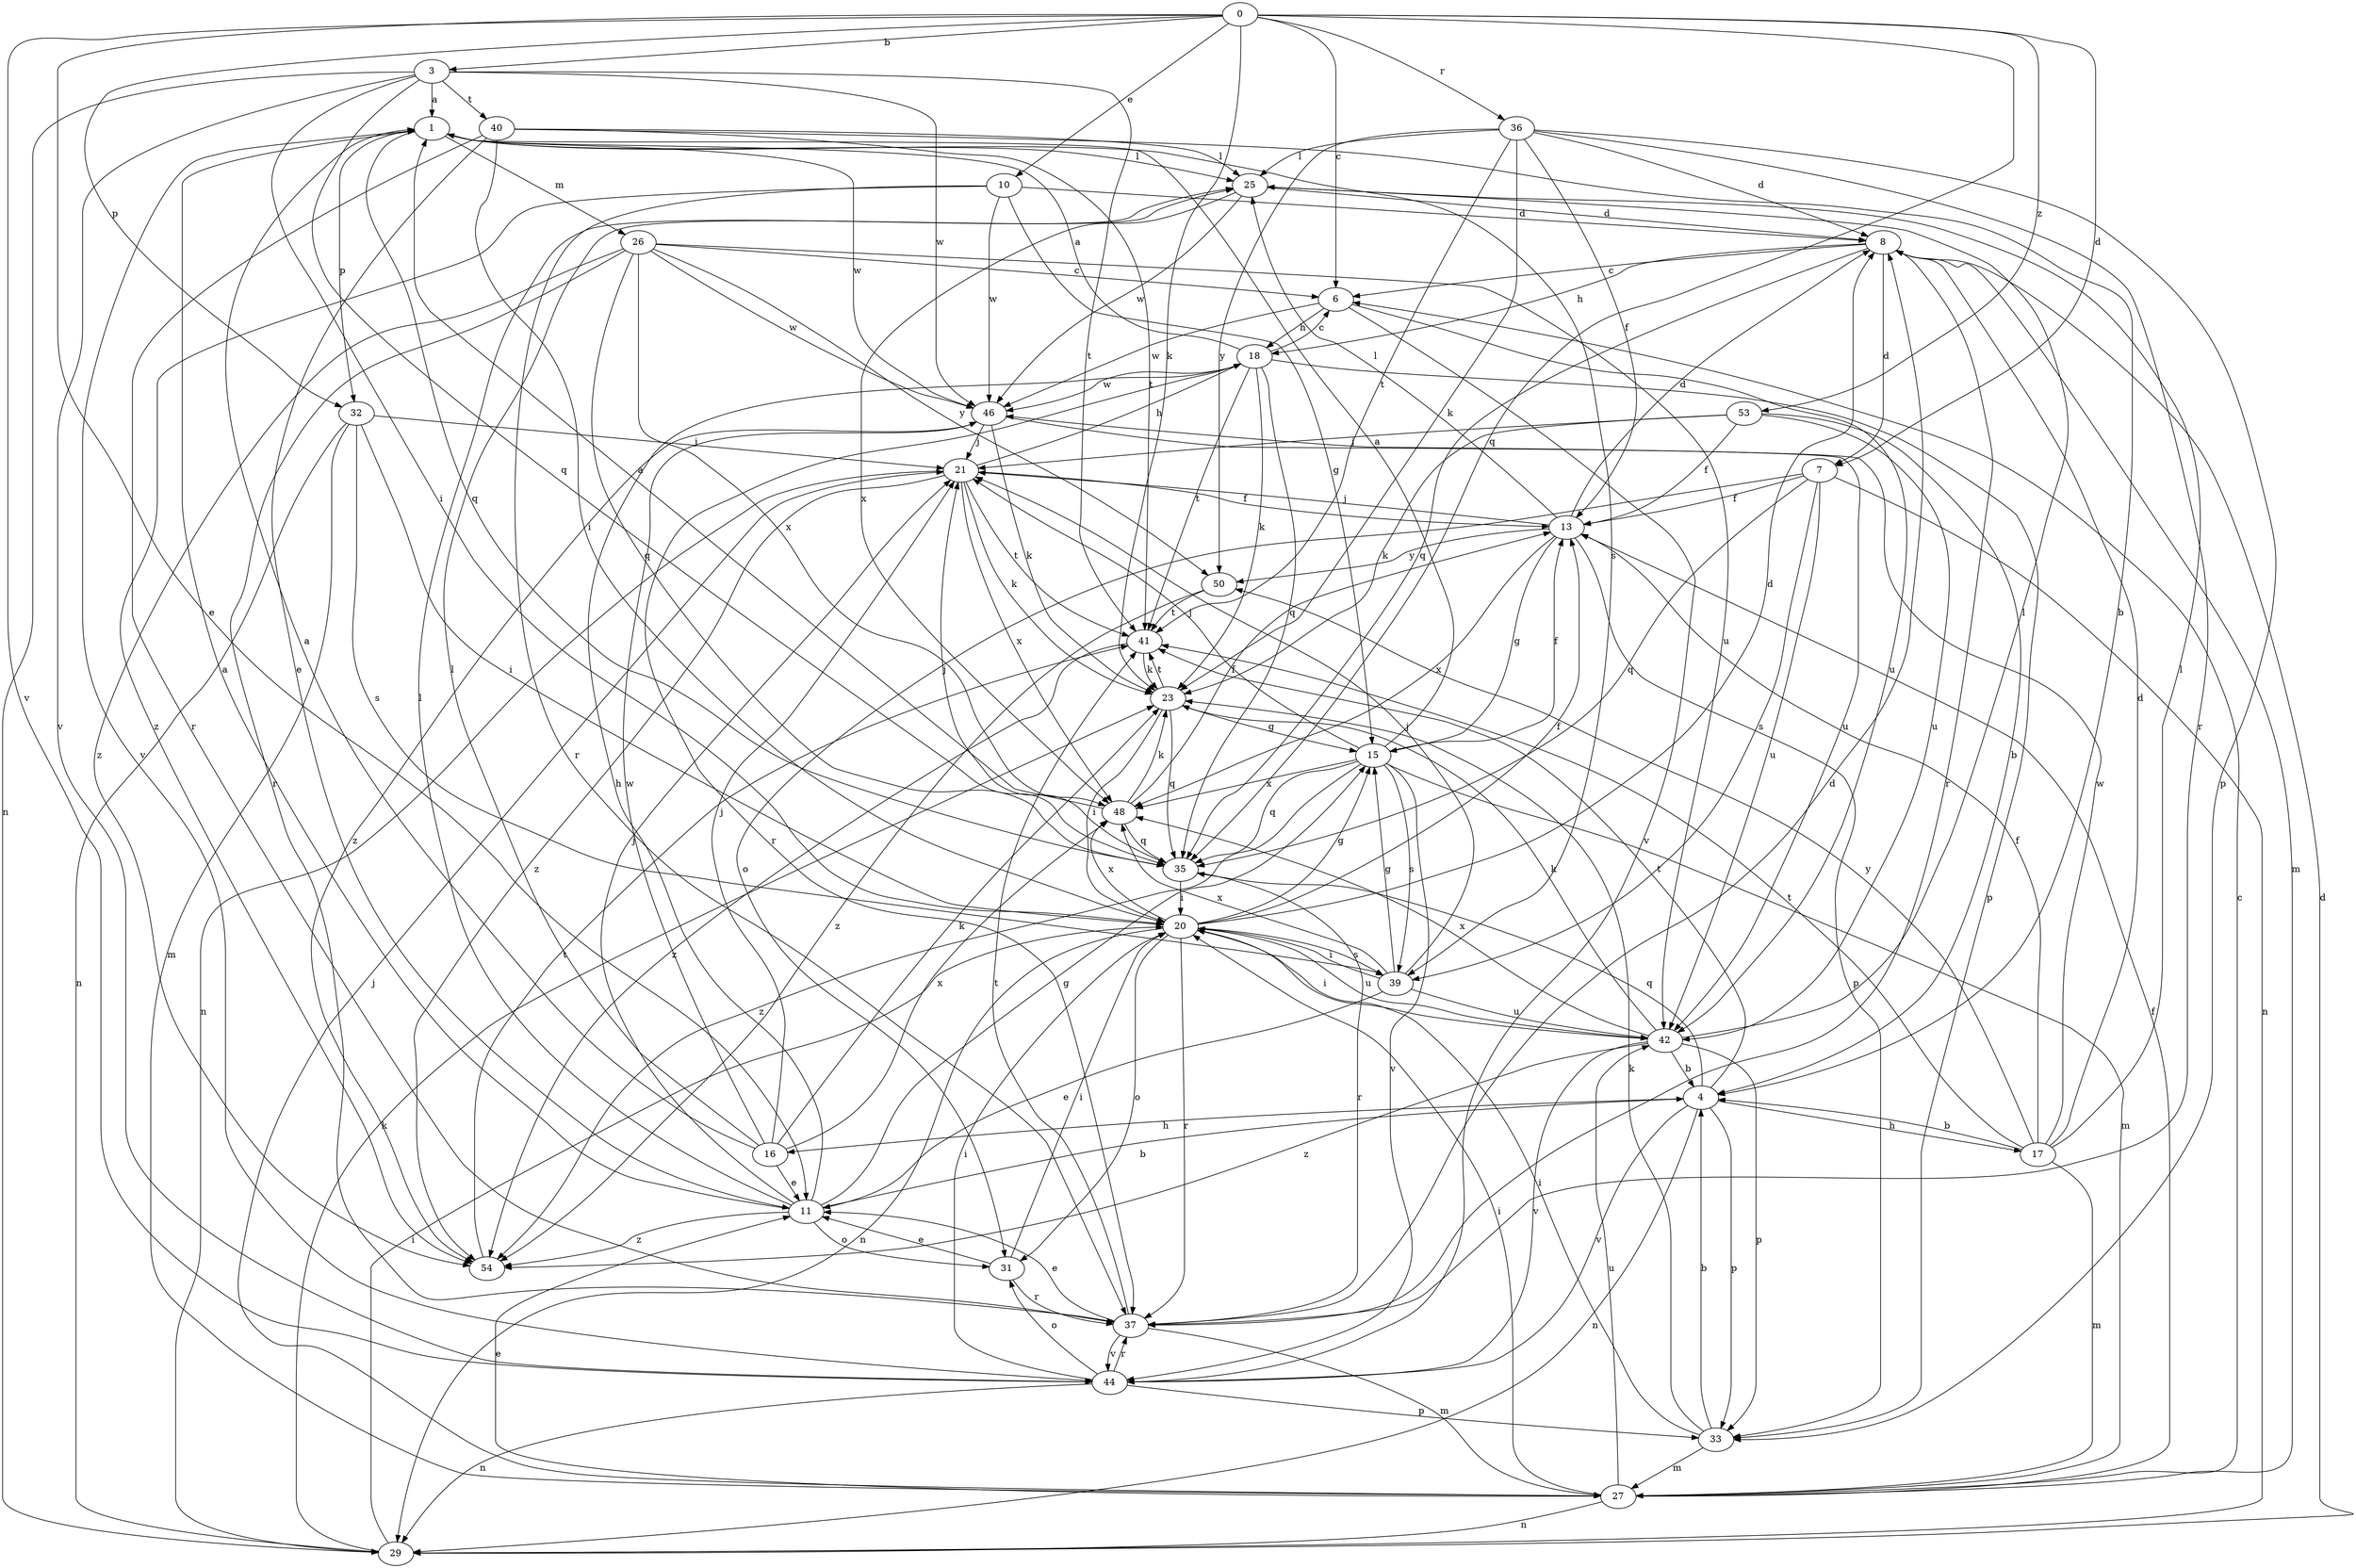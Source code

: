strict digraph  {
0;
1;
3;
4;
6;
7;
8;
10;
11;
13;
15;
16;
17;
18;
20;
21;
23;
25;
26;
27;
29;
31;
32;
33;
35;
36;
37;
39;
40;
41;
42;
44;
46;
48;
50;
53;
54;
0 -> 3  [label=b];
0 -> 6  [label=c];
0 -> 7  [label=d];
0 -> 10  [label=e];
0 -> 11  [label=e];
0 -> 23  [label=k];
0 -> 32  [label=p];
0 -> 35  [label=q];
0 -> 36  [label=r];
0 -> 44  [label=v];
0 -> 53  [label=z];
1 -> 25  [label=l];
1 -> 26  [label=m];
1 -> 32  [label=p];
1 -> 35  [label=q];
1 -> 39  [label=s];
1 -> 44  [label=v];
1 -> 46  [label=w];
3 -> 1  [label=a];
3 -> 20  [label=i];
3 -> 29  [label=n];
3 -> 35  [label=q];
3 -> 40  [label=t];
3 -> 41  [label=t];
3 -> 44  [label=v];
3 -> 46  [label=w];
4 -> 16  [label=h];
4 -> 17  [label=h];
4 -> 29  [label=n];
4 -> 33  [label=p];
4 -> 35  [label=q];
4 -> 41  [label=t];
4 -> 44  [label=v];
6 -> 18  [label=h];
6 -> 42  [label=u];
6 -> 44  [label=v];
6 -> 46  [label=w];
7 -> 13  [label=f];
7 -> 29  [label=n];
7 -> 31  [label=o];
7 -> 35  [label=q];
7 -> 39  [label=s];
7 -> 42  [label=u];
8 -> 6  [label=c];
8 -> 7  [label=d];
8 -> 18  [label=h];
8 -> 27  [label=m];
8 -> 35  [label=q];
8 -> 37  [label=r];
10 -> 8  [label=d];
10 -> 15  [label=g];
10 -> 37  [label=r];
10 -> 46  [label=w];
10 -> 54  [label=z];
11 -> 1  [label=a];
11 -> 4  [label=b];
11 -> 15  [label=g];
11 -> 18  [label=h];
11 -> 21  [label=j];
11 -> 25  [label=l];
11 -> 31  [label=o];
11 -> 54  [label=z];
13 -> 8  [label=d];
13 -> 15  [label=g];
13 -> 21  [label=j];
13 -> 25  [label=l];
13 -> 33  [label=p];
13 -> 48  [label=x];
13 -> 50  [label=y];
15 -> 1  [label=a];
15 -> 13  [label=f];
15 -> 21  [label=j];
15 -> 27  [label=m];
15 -> 35  [label=q];
15 -> 39  [label=s];
15 -> 44  [label=v];
15 -> 48  [label=x];
15 -> 54  [label=z];
16 -> 1  [label=a];
16 -> 11  [label=e];
16 -> 21  [label=j];
16 -> 23  [label=k];
16 -> 25  [label=l];
16 -> 46  [label=w];
16 -> 48  [label=x];
17 -> 4  [label=b];
17 -> 8  [label=d];
17 -> 13  [label=f];
17 -> 25  [label=l];
17 -> 27  [label=m];
17 -> 41  [label=t];
17 -> 46  [label=w];
17 -> 50  [label=y];
18 -> 1  [label=a];
18 -> 6  [label=c];
18 -> 23  [label=k];
18 -> 33  [label=p];
18 -> 35  [label=q];
18 -> 37  [label=r];
18 -> 41  [label=t];
18 -> 46  [label=w];
20 -> 8  [label=d];
20 -> 13  [label=f];
20 -> 15  [label=g];
20 -> 29  [label=n];
20 -> 31  [label=o];
20 -> 37  [label=r];
20 -> 39  [label=s];
20 -> 42  [label=u];
20 -> 48  [label=x];
21 -> 13  [label=f];
21 -> 18  [label=h];
21 -> 23  [label=k];
21 -> 29  [label=n];
21 -> 41  [label=t];
21 -> 48  [label=x];
21 -> 54  [label=z];
23 -> 15  [label=g];
23 -> 20  [label=i];
23 -> 35  [label=q];
23 -> 41  [label=t];
25 -> 8  [label=d];
25 -> 46  [label=w];
25 -> 48  [label=x];
26 -> 6  [label=c];
26 -> 35  [label=q];
26 -> 37  [label=r];
26 -> 42  [label=u];
26 -> 46  [label=w];
26 -> 48  [label=x];
26 -> 50  [label=y];
26 -> 54  [label=z];
27 -> 6  [label=c];
27 -> 11  [label=e];
27 -> 13  [label=f];
27 -> 20  [label=i];
27 -> 21  [label=j];
27 -> 29  [label=n];
27 -> 42  [label=u];
29 -> 8  [label=d];
29 -> 20  [label=i];
29 -> 23  [label=k];
31 -> 11  [label=e];
31 -> 20  [label=i];
31 -> 37  [label=r];
32 -> 20  [label=i];
32 -> 21  [label=j];
32 -> 27  [label=m];
32 -> 29  [label=n];
32 -> 39  [label=s];
33 -> 4  [label=b];
33 -> 20  [label=i];
33 -> 23  [label=k];
33 -> 27  [label=m];
35 -> 20  [label=i];
35 -> 21  [label=j];
35 -> 37  [label=r];
36 -> 8  [label=d];
36 -> 13  [label=f];
36 -> 23  [label=k];
36 -> 25  [label=l];
36 -> 33  [label=p];
36 -> 37  [label=r];
36 -> 41  [label=t];
36 -> 50  [label=y];
37 -> 8  [label=d];
37 -> 11  [label=e];
37 -> 27  [label=m];
37 -> 41  [label=t];
37 -> 44  [label=v];
39 -> 11  [label=e];
39 -> 15  [label=g];
39 -> 20  [label=i];
39 -> 21  [label=j];
39 -> 42  [label=u];
39 -> 48  [label=x];
40 -> 4  [label=b];
40 -> 11  [label=e];
40 -> 20  [label=i];
40 -> 25  [label=l];
40 -> 37  [label=r];
40 -> 41  [label=t];
41 -> 23  [label=k];
41 -> 54  [label=z];
42 -> 4  [label=b];
42 -> 20  [label=i];
42 -> 23  [label=k];
42 -> 25  [label=l];
42 -> 33  [label=p];
42 -> 44  [label=v];
42 -> 48  [label=x];
42 -> 54  [label=z];
44 -> 20  [label=i];
44 -> 29  [label=n];
44 -> 31  [label=o];
44 -> 33  [label=p];
44 -> 37  [label=r];
46 -> 21  [label=j];
46 -> 23  [label=k];
46 -> 42  [label=u];
46 -> 54  [label=z];
48 -> 1  [label=a];
48 -> 13  [label=f];
48 -> 23  [label=k];
48 -> 35  [label=q];
50 -> 41  [label=t];
50 -> 54  [label=z];
53 -> 4  [label=b];
53 -> 13  [label=f];
53 -> 21  [label=j];
53 -> 23  [label=k];
53 -> 42  [label=u];
54 -> 41  [label=t];
}
